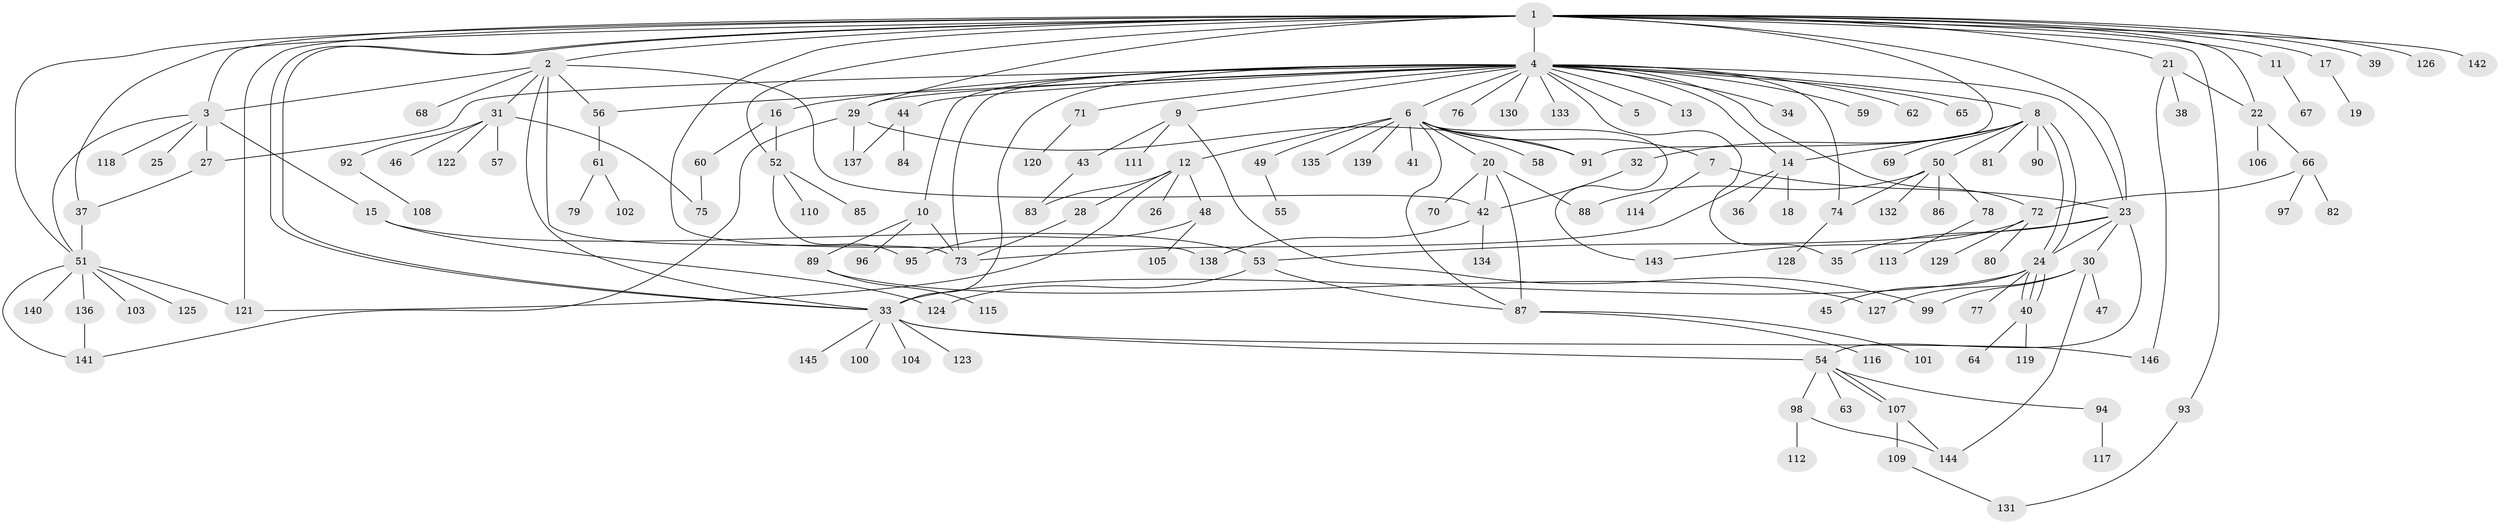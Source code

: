 // coarse degree distribution, {10: 0.022727272727272728, 5: 0.09090909090909091, 2: 0.09090909090909091, 3: 0.20454545454545456, 1: 0.38636363636363635, 6: 0.045454545454545456, 7: 0.045454545454545456, 21: 0.022727272727272728, 4: 0.045454545454545456, 9: 0.022727272727272728, 14: 0.022727272727272728}
// Generated by graph-tools (version 1.1) at 2025/36/03/04/25 23:36:44]
// undirected, 146 vertices, 199 edges
graph export_dot {
  node [color=gray90,style=filled];
  1;
  2;
  3;
  4;
  5;
  6;
  7;
  8;
  9;
  10;
  11;
  12;
  13;
  14;
  15;
  16;
  17;
  18;
  19;
  20;
  21;
  22;
  23;
  24;
  25;
  26;
  27;
  28;
  29;
  30;
  31;
  32;
  33;
  34;
  35;
  36;
  37;
  38;
  39;
  40;
  41;
  42;
  43;
  44;
  45;
  46;
  47;
  48;
  49;
  50;
  51;
  52;
  53;
  54;
  55;
  56;
  57;
  58;
  59;
  60;
  61;
  62;
  63;
  64;
  65;
  66;
  67;
  68;
  69;
  70;
  71;
  72;
  73;
  74;
  75;
  76;
  77;
  78;
  79;
  80;
  81;
  82;
  83;
  84;
  85;
  86;
  87;
  88;
  89;
  90;
  91;
  92;
  93;
  94;
  95;
  96;
  97;
  98;
  99;
  100;
  101;
  102;
  103;
  104;
  105;
  106;
  107;
  108;
  109;
  110;
  111;
  112;
  113;
  114;
  115;
  116;
  117;
  118;
  119;
  120;
  121;
  122;
  123;
  124;
  125;
  126;
  127;
  128;
  129;
  130;
  131;
  132;
  133;
  134;
  135;
  136;
  137;
  138;
  139;
  140;
  141;
  142;
  143;
  144;
  145;
  146;
  1 -- 2;
  1 -- 3;
  1 -- 4;
  1 -- 11;
  1 -- 17;
  1 -- 21;
  1 -- 22;
  1 -- 23;
  1 -- 29;
  1 -- 33;
  1 -- 33;
  1 -- 37;
  1 -- 39;
  1 -- 51;
  1 -- 52;
  1 -- 91;
  1 -- 93;
  1 -- 121;
  1 -- 126;
  1 -- 138;
  1 -- 142;
  2 -- 3;
  2 -- 31;
  2 -- 33;
  2 -- 42;
  2 -- 56;
  2 -- 68;
  2 -- 73;
  3 -- 15;
  3 -- 25;
  3 -- 27;
  3 -- 51;
  3 -- 118;
  4 -- 5;
  4 -- 6;
  4 -- 8;
  4 -- 9;
  4 -- 10;
  4 -- 13;
  4 -- 14;
  4 -- 16;
  4 -- 23;
  4 -- 27;
  4 -- 29;
  4 -- 33;
  4 -- 34;
  4 -- 35;
  4 -- 44;
  4 -- 56;
  4 -- 59;
  4 -- 62;
  4 -- 65;
  4 -- 71;
  4 -- 72;
  4 -- 73;
  4 -- 74;
  4 -- 76;
  4 -- 130;
  4 -- 133;
  6 -- 7;
  6 -- 12;
  6 -- 20;
  6 -- 41;
  6 -- 49;
  6 -- 58;
  6 -- 87;
  6 -- 91;
  6 -- 135;
  6 -- 139;
  6 -- 143;
  7 -- 23;
  7 -- 114;
  8 -- 14;
  8 -- 24;
  8 -- 24;
  8 -- 32;
  8 -- 50;
  8 -- 69;
  8 -- 81;
  8 -- 90;
  9 -- 43;
  9 -- 99;
  9 -- 111;
  10 -- 73;
  10 -- 89;
  10 -- 96;
  11 -- 67;
  12 -- 26;
  12 -- 28;
  12 -- 48;
  12 -- 83;
  12 -- 121;
  14 -- 18;
  14 -- 36;
  14 -- 73;
  15 -- 53;
  15 -- 124;
  16 -- 52;
  16 -- 60;
  17 -- 19;
  20 -- 42;
  20 -- 70;
  20 -- 87;
  20 -- 88;
  21 -- 22;
  21 -- 38;
  21 -- 146;
  22 -- 66;
  22 -- 106;
  23 -- 24;
  23 -- 30;
  23 -- 35;
  23 -- 53;
  23 -- 54;
  24 -- 33;
  24 -- 40;
  24 -- 40;
  24 -- 40;
  24 -- 45;
  24 -- 77;
  27 -- 37;
  28 -- 73;
  29 -- 91;
  29 -- 137;
  29 -- 141;
  30 -- 47;
  30 -- 99;
  30 -- 127;
  30 -- 144;
  31 -- 46;
  31 -- 57;
  31 -- 75;
  31 -- 92;
  31 -- 122;
  32 -- 42;
  33 -- 54;
  33 -- 100;
  33 -- 104;
  33 -- 123;
  33 -- 145;
  33 -- 146;
  37 -- 51;
  40 -- 64;
  40 -- 119;
  42 -- 134;
  42 -- 138;
  43 -- 83;
  44 -- 84;
  44 -- 137;
  48 -- 95;
  48 -- 105;
  49 -- 55;
  50 -- 74;
  50 -- 78;
  50 -- 86;
  50 -- 88;
  50 -- 132;
  51 -- 103;
  51 -- 121;
  51 -- 125;
  51 -- 136;
  51 -- 140;
  51 -- 141;
  52 -- 85;
  52 -- 95;
  52 -- 110;
  53 -- 87;
  53 -- 124;
  54 -- 63;
  54 -- 94;
  54 -- 98;
  54 -- 107;
  54 -- 107;
  56 -- 61;
  60 -- 75;
  61 -- 79;
  61 -- 102;
  66 -- 72;
  66 -- 82;
  66 -- 97;
  71 -- 120;
  72 -- 80;
  72 -- 129;
  72 -- 143;
  74 -- 128;
  78 -- 113;
  87 -- 101;
  87 -- 116;
  89 -- 115;
  89 -- 127;
  92 -- 108;
  93 -- 131;
  94 -- 117;
  98 -- 112;
  98 -- 144;
  107 -- 109;
  107 -- 144;
  109 -- 131;
  136 -- 141;
}
